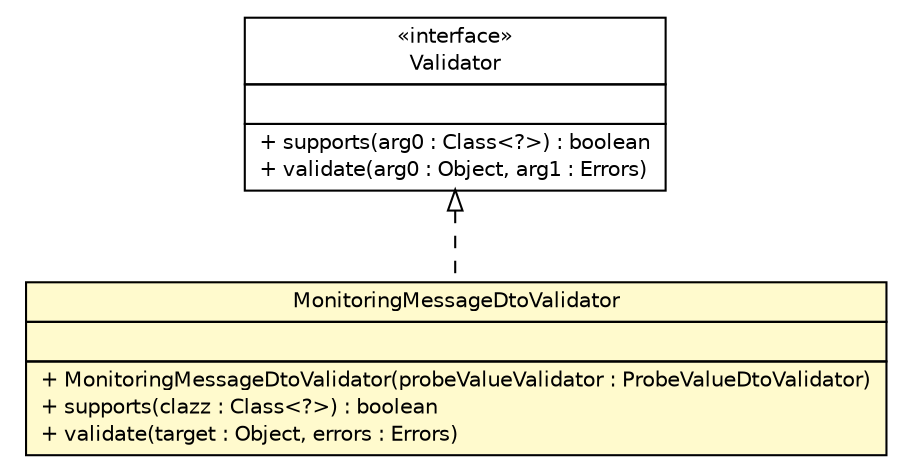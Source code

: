 #!/usr/local/bin/dot
#
# Class diagram 
# Generated by UMLGraph version 5.1 (http://www.umlgraph.org/)
#

digraph G {
	edge [fontname="Helvetica",fontsize=10,labelfontname="Helvetica",labelfontsize=10];
	node [fontname="Helvetica",fontsize=10,shape=plaintext];
	nodesep=0.25;
	ranksep=0.5;
	// net.sereneproject.collector.validation.MonitoringMessageDtoValidator
	c318 [label=<<table title="net.sereneproject.collector.validation.MonitoringMessageDtoValidator" border="0" cellborder="1" cellspacing="0" cellpadding="2" port="p" bgcolor="lemonChiffon" href="./MonitoringMessageDtoValidator.html">
		<tr><td><table border="0" cellspacing="0" cellpadding="1">
<tr><td align="center" balign="center"> MonitoringMessageDtoValidator </td></tr>
		</table></td></tr>
		<tr><td><table border="0" cellspacing="0" cellpadding="1">
<tr><td align="left" balign="left">  </td></tr>
		</table></td></tr>
		<tr><td><table border="0" cellspacing="0" cellpadding="1">
<tr><td align="left" balign="left"> + MonitoringMessageDtoValidator(probeValueValidator : ProbeValueDtoValidator) </td></tr>
<tr><td align="left" balign="left"> + supports(clazz : Class&lt;?&gt;) : boolean </td></tr>
<tr><td align="left" balign="left"> + validate(target : Object, errors : Errors) </td></tr>
		</table></td></tr>
		</table>>, fontname="Helvetica", fontcolor="black", fontsize=10.0];
	//net.sereneproject.collector.validation.MonitoringMessageDtoValidator implements org.springframework.validation.Validator
	c325:p -> c318:p [dir=back,arrowtail=empty,style=dashed];
	// org.springframework.validation.Validator
	c325 [label=<<table title="org.springframework.validation.Validator" border="0" cellborder="1" cellspacing="0" cellpadding="2" port="p" href="http://java.sun.com/j2se/1.4.2/docs/api/org/springframework/validation/Validator.html">
		<tr><td><table border="0" cellspacing="0" cellpadding="1">
<tr><td align="center" balign="center"> &#171;interface&#187; </td></tr>
<tr><td align="center" balign="center"> Validator </td></tr>
		</table></td></tr>
		<tr><td><table border="0" cellspacing="0" cellpadding="1">
<tr><td align="left" balign="left">  </td></tr>
		</table></td></tr>
		<tr><td><table border="0" cellspacing="0" cellpadding="1">
<tr><td align="left" balign="left"> + supports(arg0 : Class&lt;?&gt;) : boolean </td></tr>
<tr><td align="left" balign="left"> + validate(arg0 : Object, arg1 : Errors) </td></tr>
		</table></td></tr>
		</table>>, fontname="Helvetica", fontcolor="black", fontsize=10.0];
}

